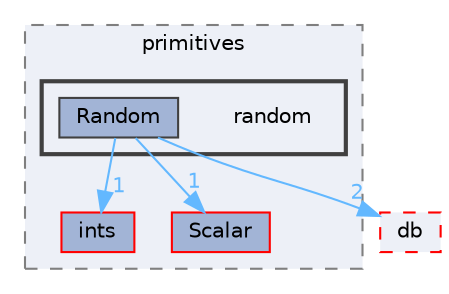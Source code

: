 digraph "src/OpenFOAM/primitives/random"
{
 // LATEX_PDF_SIZE
  bgcolor="transparent";
  edge [fontname=Helvetica,fontsize=10,labelfontname=Helvetica,labelfontsize=10];
  node [fontname=Helvetica,fontsize=10,shape=box,height=0.2,width=0.4];
  compound=true
  subgraph clusterdir_3e50f45338116b169052b428016851aa {
    graph [ bgcolor="#edf0f7", pencolor="grey50", label="primitives", fontname=Helvetica,fontsize=10 style="filled,dashed", URL="dir_3e50f45338116b169052b428016851aa.html",tooltip=""]
  dir_086c067a0e64eeb439d30ae0c44248d8 [label="ints", fillcolor="#a2b4d6", color="red", style="filled", URL="dir_086c067a0e64eeb439d30ae0c44248d8.html",tooltip=""];
  dir_b4f4914e791ff496381862f16be45bae [label="Scalar", fillcolor="#a2b4d6", color="red", style="filled", URL="dir_b4f4914e791ff496381862f16be45bae.html",tooltip=""];
  subgraph clusterdir_fe902bc9ff5b589eb0ead5d28c94889f {
    graph [ bgcolor="#edf0f7", pencolor="grey25", label="", fontname=Helvetica,fontsize=10 style="filled,bold", URL="dir_fe902bc9ff5b589eb0ead5d28c94889f.html",tooltip=""]
    dir_fe902bc9ff5b589eb0ead5d28c94889f [shape=plaintext, label="random"];
  dir_fe5ae9beae53b969b940ef7ec5350d61 [label="Random", fillcolor="#a2b4d6", color="grey25", style="filled", URL="dir_fe5ae9beae53b969b940ef7ec5350d61.html",tooltip=""];
  }
  }
  dir_63c634f7a7cfd679ac26c67fb30fc32f [label="db", fillcolor="#edf0f7", color="red", style="filled,dashed", URL="dir_63c634f7a7cfd679ac26c67fb30fc32f.html",tooltip=""];
  dir_fe5ae9beae53b969b940ef7ec5350d61->dir_086c067a0e64eeb439d30ae0c44248d8 [headlabel="1", labeldistance=1.5 headhref="dir_003179_001949.html" href="dir_003179_001949.html" color="steelblue1" fontcolor="steelblue1"];
  dir_fe5ae9beae53b969b940ef7ec5350d61->dir_63c634f7a7cfd679ac26c67fb30fc32f [headlabel="2", labeldistance=1.5 headhref="dir_003179_000817.html" href="dir_003179_000817.html" color="steelblue1" fontcolor="steelblue1"];
  dir_fe5ae9beae53b969b940ef7ec5350d61->dir_b4f4914e791ff496381862f16be45bae [headlabel="1", labeldistance=1.5 headhref="dir_003179_003415.html" href="dir_003179_003415.html" color="steelblue1" fontcolor="steelblue1"];
}
